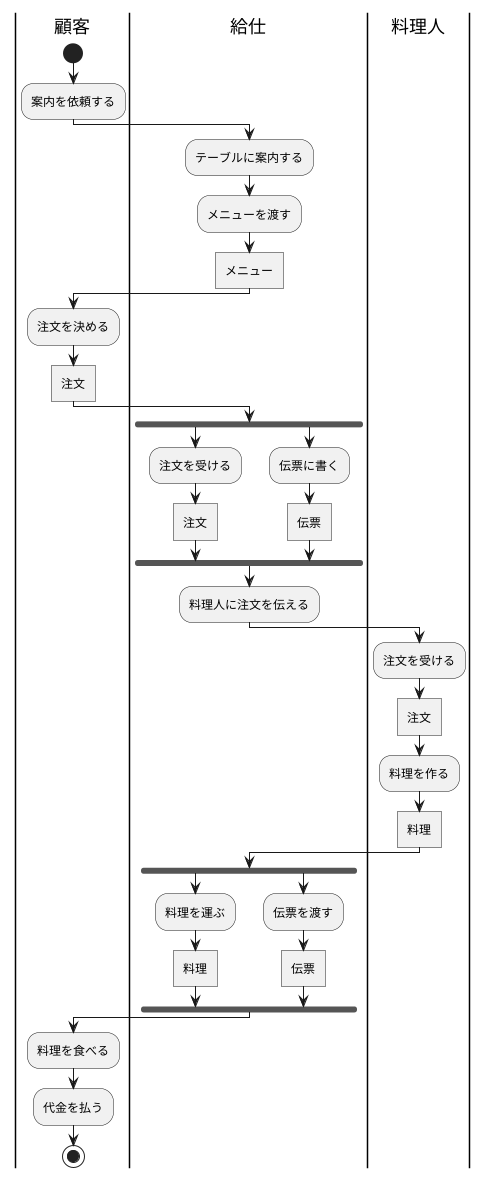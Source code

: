 @startuml レストラン
|顧客|
|給仕|
|料理人|
|顧客|
start
:案内を依頼する;
|給仕|
:テーブルに案内する;
:メニューを渡す;
:メニュー]
|顧客|
:注文を決める;
:注文]
|給仕|
fork
:注文を受ける;
:注文]
fork again
:伝票に書く;
:伝票]
end fork
:料理人に注文を伝える;
|料理人|
:注文を受ける;
:注文]
:料理を作る;
:料理]
|給仕|
fork
:料理を運ぶ;
:料理]
fork again
:伝票を渡す;
:伝票]
end fork
|顧客|
:料理を食べる;
:代金を払う;

stop

@enduml